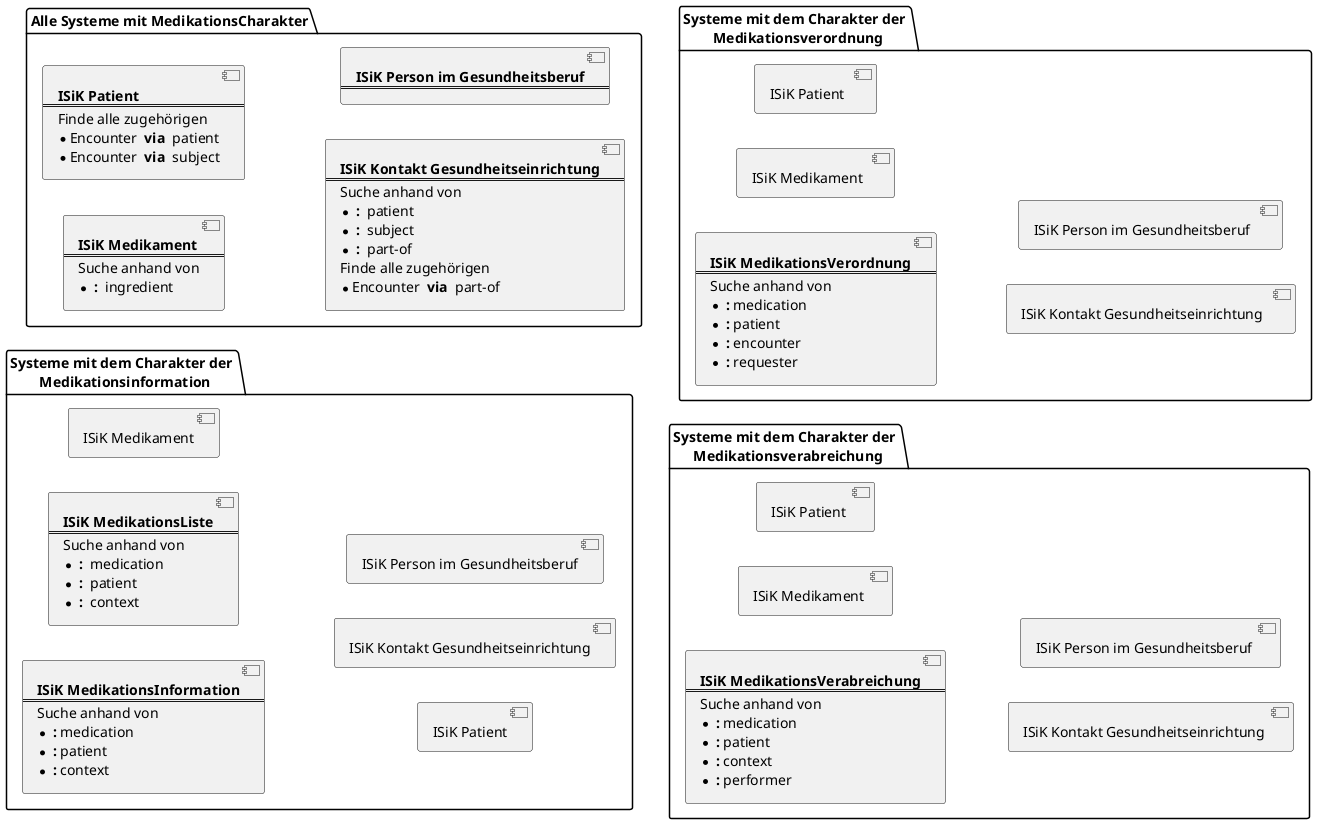 
@startuml searchtypes_interaction
left to right direction
'skinparam packageStyle cloud
skinparam linetype ortho


folder CSt_MedInfo as "Systeme mit dem Charakter der \n Medikationsinformation" {
    component _MedInfo [
        **ISiK MedikationsInformation**
        ====
        Suche anhand von
        * ** :** medication
        * ** :** patient
        * ** :** context
    ]
    
    component CStAll_MedikationsListe [
        **ISiK MedikationsListe**
        ====
        Suche anhand von
        * ** : ** medication
        * ** : ** patient
        * ** : ** context
    ]
    'component "ISiK MedikationsListe"
    component "ISiK Medikament"
    component "ISiK Patient"
    component "ISiK Kontakt Gesundheitseinrichtung"
    component "ISiK Person im Gesundheitsberuf"

}

folder CSt_MedAll as "Alle Systeme mit MedikationsCharakter" {
    component CStAll_Medikament [
        **ISiK Medikament**
        ====
        Suche anhand von
        * ** : ** ingredient
    ]
    component CStAll_Patient [
        **ISiK Patient**
        ====
        Finde alle zugehörigen
        * Encounter ** via ** patient
        * Encounter ** via ** subject
    ]
    component CStAll_KontaktGesundheitseinrichtung [
        **ISiK Kontakt Gesundheitseinrichtung**
        ====
        Suche anhand von
        * ** : ** patient
        * ** : ** subject
        * ** : ** part-of
        Finde alle zugehörigen
        * Encounter ** via ** part-of
    ]
    component CStAll_PersonImGesundheitsberuf [
        **ISiK Person im Gesundheitsberuf**
        ====
    ]
}
'CSt_MedInfo --> CStAll_MedikationsListe
folder CSt_MedVerab as "Systeme mit dem Charakter der \n Medikationsverabreichung" {
    component _MedVerab [
    **ISiK MedikationsVerabreichung**
    ====
    Suche anhand von
    * ** :** medication
    * ** :** patient
    * ** :** context
    * ** :** performer
    ]
    component "ISiK Medikament "
    component "ISiK Patient "
    component "ISiK Kontakt Gesundheitseinrichtung "
    component "ISiK Person im Gesundheitsberuf "
}

folder CSt_MedVerord as "Systeme mit dem Charakter der \n Medikationsverordnung" {
    component _MedVerord [
    **ISiK MedikationsVerordnung**
    ====
    Suche anhand von
    * ** :** medication
    * ** :** patient
    * ** :** encounter
    * ** :** requester
    ]
    component "ISiK Medikament  "
    component "ISiK Patient  "
    component "ISiK Kontakt Gesundheitseinrichtung  "
    component "ISiK Person im Gesundheitsberuf  "
}

@enduml